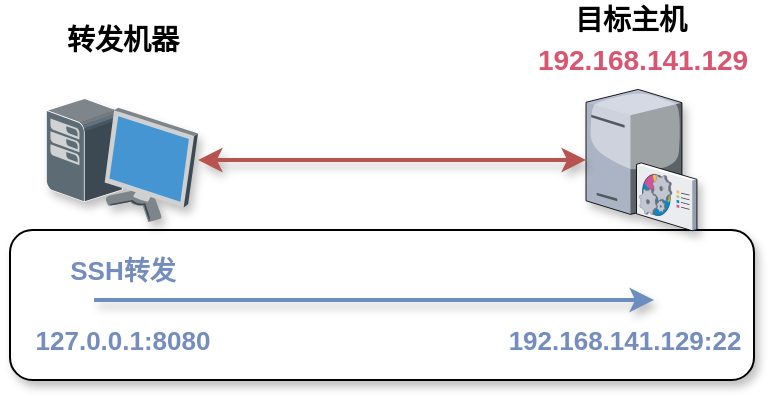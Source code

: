 <mxfile version="14.1.5" type="device"><diagram id="aAEfqS2sq5v0j8vHI_K6" name="Page-1"><mxGraphModel dx="1086" dy="966" grid="1" gridSize="10" guides="1" tooltips="1" connect="1" arrows="1" fold="1" page="1" pageScale="1" pageWidth="827" pageHeight="1169" math="0" shadow="0"><root><mxCell id="0"/><mxCell id="1" parent="0"/><mxCell id="4Cg5-j11dDlmtCIMopgs-13" value="" style="rounded=1;whiteSpace=wrap;html=1;shadow=1;glass=0;sketch=0;fontSize=13;fontColor=#748cbe;" parent="1" vertex="1"><mxGeometry x="92" y="575" width="372" height="75" as="geometry"/></mxCell><mxCell id="v7dRGCv-wE1mmLC6ORjH-1" value="" style="shadow=1;dashed=0;html=1;labelPosition=center;verticalLabelPosition=bottom;verticalAlign=top;align=center;outlineConnect=0;shape=mxgraph.veeam.3d.workstation;" parent="1" vertex="1"><mxGeometry x="110" y="509.0" width="76" height="62" as="geometry"/></mxCell><mxCell id="v7dRGCv-wE1mmLC6ORjH-3" value="" style="verticalLabelPosition=bottom;aspect=fixed;html=1;verticalAlign=top;strokeColor=none;align=center;outlineConnect=0;shape=mxgraph.citrix.command_center;shadow=1;" parent="1" vertex="1"><mxGeometry x="380" y="504.71" width="55.5" height="70.57" as="geometry"/></mxCell><mxCell id="v7dRGCv-wE1mmLC6ORjH-26" value="&lt;font style=&quot;font-size: 14px;&quot;&gt;192.168.141.129&lt;/font&gt;" style="text;html=1;align=center;verticalAlign=middle;resizable=0;points=[];autosize=1;fontSize=14;fontStyle=1;shadow=1;fontColor=#D95570;" parent="1" vertex="1"><mxGeometry x="347.75" y="480" width="120" height="20" as="geometry"/></mxCell><mxCell id="4Cg5-j11dDlmtCIMopgs-5" value="" style="endArrow=classic;startArrow=classic;html=1;fillColor=#f8cecc;strokeColor=#b85450;strokeWidth=2;shadow=1;" parent="1" source="v7dRGCv-wE1mmLC6ORjH-1" target="v7dRGCv-wE1mmLC6ORjH-3" edge="1"><mxGeometry width="50" height="50" relative="1" as="geometry"><mxPoint x="210" y="520" as="sourcePoint"/><mxPoint x="250" y="540" as="targetPoint"/></mxGeometry></mxCell><mxCell id="4Cg5-j11dDlmtCIMopgs-8" value="" style="endArrow=classic;startArrow=none;html=1;strokeWidth=2;fontSize=13;fontColor=#ab5b51;fillColor=#dae8fc;strokeColor=#6c8ebf;shadow=1;startFill=0;" parent="1" edge="1"><mxGeometry width="50" height="50" relative="1" as="geometry"><mxPoint x="134" y="610" as="sourcePoint"/><mxPoint x="414" y="610" as="targetPoint"/></mxGeometry></mxCell><mxCell id="4Cg5-j11dDlmtCIMopgs-10" value="127.0.0.1:8080" style="text;html=1;align=center;verticalAlign=middle;resizable=0;points=[];autosize=1;fontSize=13;fontColor=#748cbe;fontStyle=1;shadow=1;" parent="1" vertex="1"><mxGeometry x="98" y="620" width="100" height="20" as="geometry"/></mxCell><mxCell id="4Cg5-j11dDlmtCIMopgs-11" value="192.168.141.129:22" style="text;html=1;align=center;verticalAlign=middle;resizable=0;points=[];autosize=1;fontSize=13;fontColor=#748cbe;fontStyle=1;shadow=1;" parent="1" vertex="1"><mxGeometry x="334" y="620" width="130" height="20" as="geometry"/></mxCell><mxCell id="4Cg5-j11dDlmtCIMopgs-12" value="SSH转发" style="text;html=1;align=center;verticalAlign=middle;resizable=0;points=[];autosize=1;fontSize=13;fontColor=#748cbe;fontStyle=1;shadow=1;" parent="1" vertex="1"><mxGeometry x="113" y="585" width="70" height="20" as="geometry"/></mxCell><mxCell id="prQQPfz0_Ny0fH9OHTuT-1" value="转发机器" style="text;html=1;align=center;verticalAlign=middle;resizable=0;points=[];autosize=1;fontSize=14;fontStyle=1" vertex="1" parent="1"><mxGeometry x="113" y="470" width="70" height="20" as="geometry"/></mxCell><mxCell id="prQQPfz0_Ny0fH9OHTuT-2" value="目标主机" style="text;html=1;align=center;verticalAlign=middle;resizable=0;points=[];autosize=1;fontSize=14;fontStyle=1" vertex="1" parent="1"><mxGeometry x="367" y="460" width="70" height="20" as="geometry"/></mxCell></root></mxGraphModel></diagram></mxfile>